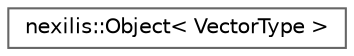 digraph "Graphical Class Hierarchy"
{
 // LATEX_PDF_SIZE
  bgcolor="transparent";
  edge [fontname=Helvetica,fontsize=10,labelfontname=Helvetica,labelfontsize=10];
  node [fontname=Helvetica,fontsize=10,shape=box,height=0.2,width=0.4];
  rankdir="LR";
  Node0 [id="Node000000",label="nexilis::Object\< VectorType \>",height=0.2,width=0.4,color="grey40", fillcolor="white", style="filled",URL="$d6/dd3/classnexilis_1_1Object.html",tooltip=" "];
}
